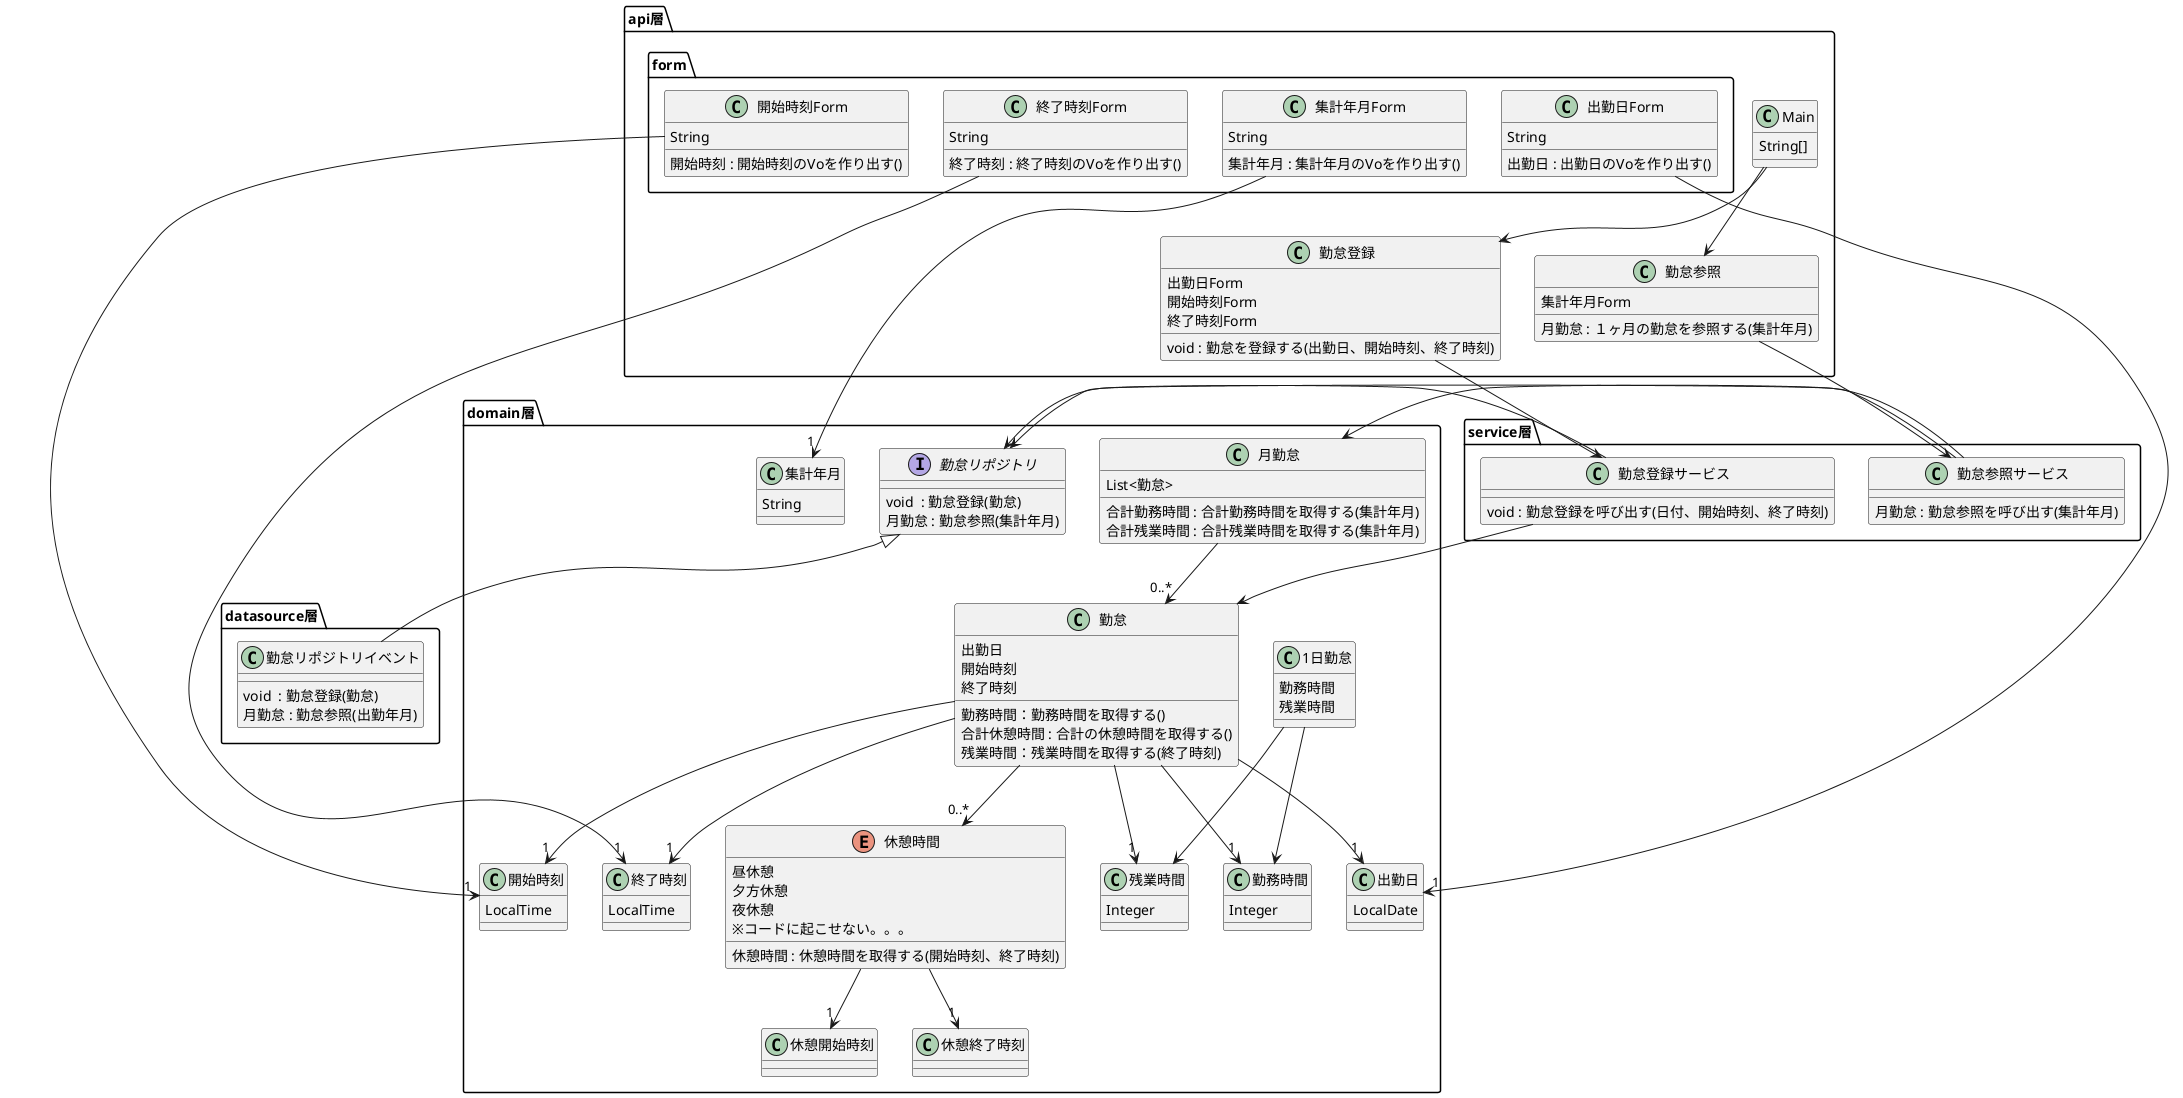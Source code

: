 @startuml

package api層 {
  class Main {
    String[]
  }

  class 勤怠登録 {
    出勤日Form
    開始時刻Form
    終了時刻Form
    void : 勤怠を登録する(出勤日、開始時刻、終了時刻)
  }

  class 勤怠参照 {
    集計年月Form
    月勤怠 : １ヶ月の勤怠を参照する(集計年月)
  }

  package form {
    class 出勤日Form {
      String
      出勤日 : 出勤日のVoを作り出す()
    }

    class 開始時刻Form {
      String
      開始時刻 : 開始時刻のVoを作り出す()
    }

    class 終了時刻Form {
      String
      終了時刻 : 終了時刻のVoを作り出す()
    }

    class 集計年月Form {
      String
      集計年月 : 集計年月のVoを作り出す()
    }
  }

}

package service層 {
  class 勤怠登録サービス {
    void : 勤怠登録を呼び出す(日付、開始時刻、終了時刻)
  }

  class 勤怠参照サービス {
    月勤怠 : 勤怠参照を呼び出す(集計年月)
  }

}

package datasource層 {
  class 勤怠リポジトリイベント {
    void  : 勤怠登録(勤怠)
    月勤怠 : 勤怠参照(出勤年月)
  }
}

package domain層 {
  class 月勤怠 {
  List<勤怠>
  合計勤務時間 : 合計勤務時間を取得する(集計年月)
  合計残業時間 : 合計残業時間を取得する(集計年月)
  }

  class 1日勤怠 {
    勤務時間
    残業時間
  }

  class 勤怠 {
    出勤日
    開始時刻
    終了時刻
    勤務時間：勤務時間を取得する()
    合計休憩時間 : 合計の休憩時間を取得する()
    残業時間：残業時間を取得する(終了時刻)
  }

  class 出勤日 {
    LocalDate
  }

  class 勤務時間 {
    Integer
  }

  class 開始時刻 {
    LocalTime
  }

  class 終了時刻 {
    LocalTime
  }

  class 集計年月 {
    String
  }

  enum 休憩時間 {
    昼休憩
    夕方休憩
    夜休憩
    休憩時間 : 休憩時間を取得する(開始時刻、終了時刻)
    ※コードに起こせない。。。
  }

  class 残業時間 {
    Integer
  }

  interface 勤怠リポジトリ {
    void  : 勤怠登録(勤怠)
    月勤怠 : 勤怠参照(集計年月)
  }

  勤怠登録 -d-> 勤怠登録サービス
  勤怠参照 -d-> 勤怠参照サービス

  勤怠登録サービス -r-> 勤怠
  勤怠登録サービス -r-> 勤怠リポジトリ

  勤怠参照サービス -r-> 月勤怠
  勤怠参照サービス -r-> 勤怠リポジトリ

  勤怠リポジトリ <|-- 勤怠リポジトリイベント

  勤怠 --> "1" 出勤日

  勤怠 --> "1" 勤務時間
  勤怠 --> "0..*" 休憩時間

  勤怠 --> "1" 開始時刻
  勤怠 --> "1" 終了時刻

  勤怠 --> "1" 残業時間

  休憩時間 --> "1" 休憩開始時刻
  休憩時間 --> "1" 休憩終了時刻

  月勤怠 --> "0..*" 勤怠

  1日勤怠 --> 勤務時間
  1日勤怠 --> 残業時間

  出勤日Form --> "1" 出勤日
  開始時刻Form --> "1" 開始時刻
  終了時刻Form --> "1" 終了時刻
  集計年月Form --> "1" 集計年月

  Main --> 勤怠登録
  Main --> 勤怠参照
}

/'
レビュー指摘事項
・矢印は何を表してるの？
　⇒依存関係。例えば勤怠は勤務時間を知っているけど、勤務時間は勤怠を知ってる。
　⇒であれば、矢印の向きが逆。

・何対何？ 1:nとか書いた方がいいよ

・interfaceのところは白抜き矢印の方が正しい

・休憩時間は固定のデータだから今はオンコーディングでも良いけど、変更を考えてマスタテーブルから参照する方が良いのでは？
　⇒勤怠の中に持った方が良いと思った

・固定値としてDomain層に持つのはあり？
　⇒ありだと思う
　⇒例えば勤怠管理において休憩時間は関心の高い概念なのでDomain層にあるべき
　⇒クラスがDomain層にあるのは納得。ただそのデータの取得元はDBでも良いのでは？
　⇒判断材料として「Domain層だけで単体テストできるか」というのはある
　　主要Domainなので、mockを使わず単体テストできた方が良いのではないか
　⇒頻繁に変わるならそういう要件がでる。ないならテスト容易性を選べばいい

・Repositoryには2つのふるまいが出てきてるけど、Domainに出てないのは何故？
　⇒出てくるべきだけど出せてなかった。どこまでを書けば良いかが把握できてない

・合計勤務時間は誰が計算すべき？
　⇒月勤怠さんが返すと思う。勤務時間が他のDomainオブジェクトから時間を計算して、月勤怠が合計する

・9:00-22:00まで働いた時に勤務時間10時間って出るときに、休憩時間の除外とかをどのクラスでやるイメージ？

・一日の勤怠を表現してみて

・休憩時間が開始と終了で分かれてるのは何故？

・21:45に返ったら休憩時間はどうなるの？そのEnumで45分休憩したって表わせるの？

・この休憩時間は実際に休憩した時間？会社として定められた時間？
　⇒後者
　⇒なら、残業時間とかと並んでるのは違和感がある

・休憩時間を開始・終了にわけてるけど、組み合わせはどう縛るの？
　⇒縛れない...
　⇒会社規定休憩時間っていうEnumにして、昼休憩/夜休憩/深夜休憩などのセットで持った方が良い

・残業時間がLocalTime

・残業時間ってどうやったら出せるの？
　⇒何時から残業なのかと何時まで働いたのかがないと計算できない。矢印足りない。

・日をまたいだらどうなるの？
'/

/'
・
・休憩時間をどうするか考える
'/


@enduml
